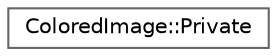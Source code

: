 digraph "Graphical Class Hierarchy"
{
 // INTERACTIVE_SVG=YES
 // LATEX_PDF_SIZE
  bgcolor="transparent";
  edge [fontname=Helvetica,fontsize=10,labelfontname=Helvetica,labelfontsize=10];
  node [fontname=Helvetica,fontsize=10,shape=box,height=0.2,width=0.4];
  rankdir="LR";
  Node0 [label="ColoredImage::Private",height=0.2,width=0.4,color="grey40", fillcolor="white", style="filled",URL="$d9/d12/struct_colored_image_1_1_private.html",tooltip=" "];
}
